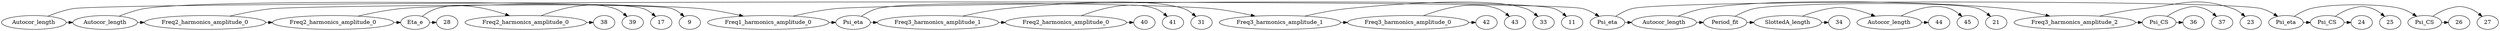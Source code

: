 // Tree
digraph {
	1 [label=Autocor_length]
	2 [label=Autocor_length]
	1 -> 2 [constraint=false]
	3 [label=Psi_eta]
	1 -> 3 [constraint=false]
	4 [label=Freq2_harmonics_amplitude_0]
	2 -> 4 [constraint=false]
	5 [label=Freq1_harmonics_amplitude_0]
	2 -> 5 [constraint=false]
	6 [label=Autocor_length]
	3 -> 6 [constraint=false]
	7 [label=Psi_eta]
	3 -> 7 [constraint=false]
	8 [label=Freq2_harmonics_amplitude_0]
	4 -> 8 [constraint=false]
	9
	4 -> 9 [constraint=false]
	10 [label=Psi_eta]
	5 -> 10 [constraint=false]
	11
	5 -> 11 [constraint=false]
	12 [label=Period_fit]
	6 -> 12 [constraint=false]
	13 [label=Freq3_harmonics_amplitude_2]
	6 -> 13 [constraint=false]
	14 [label=Psi_CS]
	7 -> 14 [constraint=false]
	15 [label=Psi_CS]
	7 -> 15 [constraint=false]
	16 [label=Eta_e]
	8 -> 16 [constraint=false]
	17
	8 -> 17 [constraint=false]
	18 [label=Freq3_harmonics_amplitude_1]
	10 -> 18 [constraint=false]
	19 [label=Freq3_harmonics_amplitude_1]
	10 -> 19 [constraint=false]
	20 [label=SlottedA_length]
	12 -> 20 [constraint=false]
	21
	12 -> 21 [constraint=false]
	22 [label=Psi_CS]
	13 -> 22 [constraint=false]
	23
	13 -> 23 [constraint=false]
	24
	14 -> 24 [constraint=false]
	25
	14 -> 25 [constraint=false]
	26
	15 -> 26 [constraint=false]
	27
	15 -> 27 [constraint=false]
	28
	16 -> 28 [constraint=false]
	29 [label=Freq2_harmonics_amplitude_0]
	16 -> 29 [constraint=false]
	30 [label=Freq2_harmonics_amplitude_0]
	18 -> 30 [constraint=false]
	31
	18 -> 31 [constraint=false]
	32 [label=Freq3_harmonics_amplitude_0]
	19 -> 32 [constraint=false]
	33
	19 -> 33 [constraint=false]
	34
	20 -> 34 [constraint=false]
	35 [label=Autocor_length]
	20 -> 35 [constraint=false]
	36
	22 -> 36 [constraint=false]
	37
	22 -> 37 [constraint=false]
	38
	29 -> 38 [constraint=false]
	39
	29 -> 39 [constraint=false]
	40
	30 -> 40 [constraint=false]
	41
	30 -> 41 [constraint=false]
	42
	32 -> 42 [constraint=false]
	43
	32 -> 43 [constraint=false]
	44
	35 -> 44 [constraint=false]
	45
	35 -> 45 [constraint=false]
}
